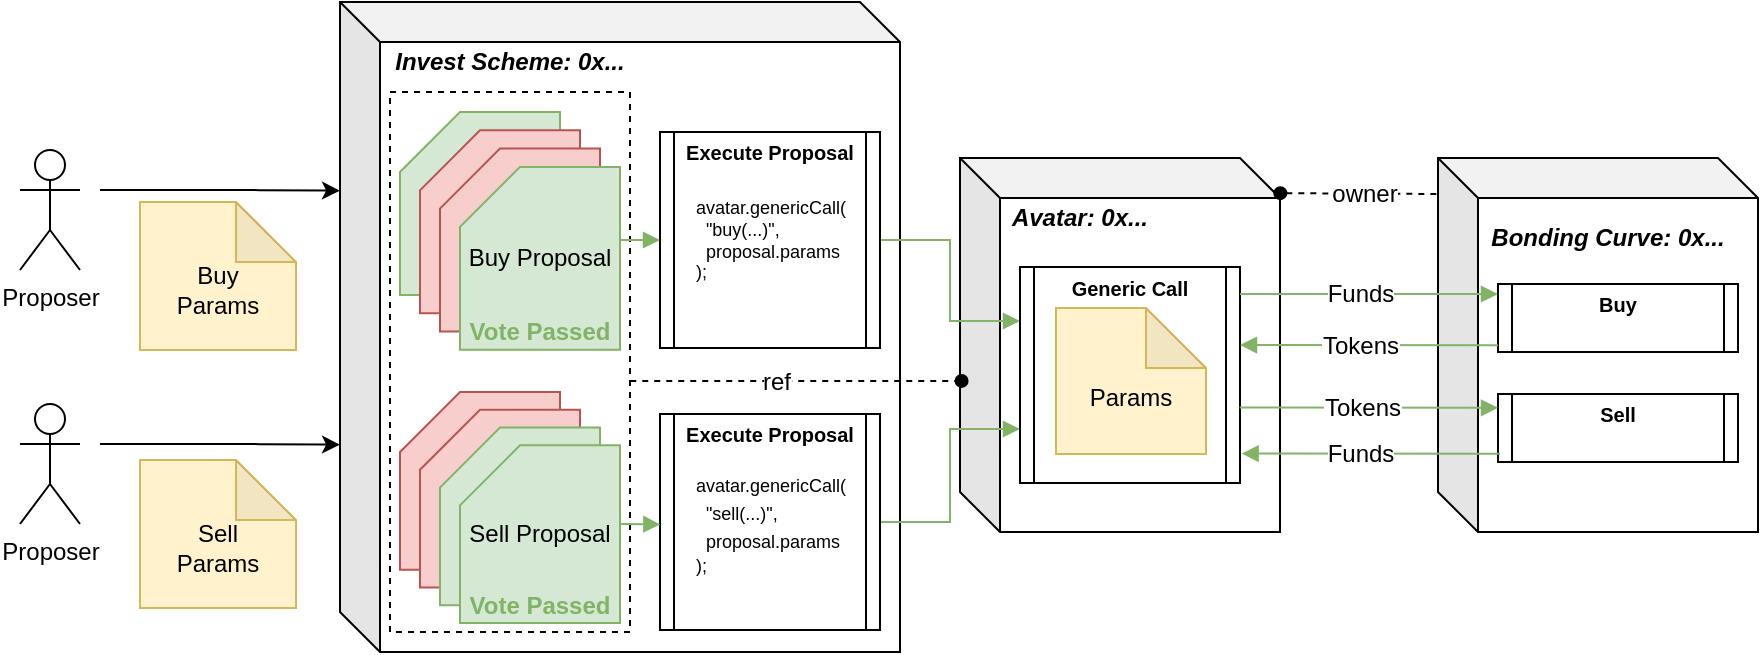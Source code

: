 <mxfile version="10.7.7"><diagram id="4a79rr7ZR20WA4XlekIk" name="Page-1"><mxGraphModel dx="558" dy="291" grid="1" gridSize="10" guides="1" tooltips="1" connect="1" arrows="1" fold="1" page="1" pageScale="1" pageWidth="850" pageHeight="1100" math="0" shadow="0"><root><mxCell id="0"/><mxCell id="1" parent="0"/><mxCell id="TyNcwg9LXT4gGiC0UFNW-3" value="Proposer&lt;br&gt;" style="shape=umlActor;verticalLabelPosition=bottom;labelBackgroundColor=#ffffff;verticalAlign=top;html=1;outlineConnect=0;" parent="1" vertex="1"><mxGeometry x="60" y="159" width="30" height="60" as="geometry"/></mxCell><mxCell id="TyNcwg9LXT4gGiC0UFNW-6" value="&lt;div style=&quot;text-align: left&quot;&gt;&lt;br&gt;&lt;/div&gt;" style="shape=cube;whiteSpace=wrap;html=1;boundedLbl=1;backgroundOutline=1;darkOpacity=0.05;darkOpacity2=0.1;" parent="1" vertex="1"><mxGeometry x="220" y="85" width="280" height="325" as="geometry"/></mxCell><mxCell id="c2HobnmIUeBJlBDmDnDJ-11" value="&lt;div style=&quot;text-align: left&quot;&gt;&lt;br&gt;&lt;/div&gt;" style="shape=cube;whiteSpace=wrap;html=1;boundedLbl=1;backgroundOutline=1;darkOpacity=0.05;darkOpacity2=0.1;" parent="1" vertex="1"><mxGeometry x="530" y="163" width="160" height="187" as="geometry"/></mxCell><mxCell id="TyNcwg9LXT4gGiC0UFNW-7" value="Invest Scheme: 0x..." style="text;html=1;strokeColor=none;fillColor=none;align=center;verticalAlign=middle;whiteSpace=wrap;rounded=0;fontStyle=3" parent="1" vertex="1"><mxGeometry x="240" y="105" width="130" height="20" as="geometry"/></mxCell><mxCell id="TyNcwg9LXT4gGiC0UFNW-11" value="" style="endArrow=classic;html=1;entryX=0;entryY=0.323;entryDx=0;entryDy=0;entryPerimeter=0;" parent="1" edge="1"><mxGeometry width="50" height="50" relative="1" as="geometry"><mxPoint x="100" y="179" as="sourcePoint"/><mxPoint x="220" y="179.333" as="targetPoint"/><Array as="points"><mxPoint x="170" y="179"/></Array></mxGeometry></mxCell><mxCell id="TyNcwg9LXT4gGiC0UFNW-12" value="&lt;br&gt;Buy&lt;br&gt;Params" style="shape=note;whiteSpace=wrap;html=1;backgroundOutline=1;darkOpacity=0.05;labelBackgroundColor=none;labelBorderColor=none;fillColor=#fff2cc;strokeColor=#d6b656;" parent="1" vertex="1"><mxGeometry x="120" y="185" width="78" height="74" as="geometry"/></mxCell><mxCell id="TyNcwg9LXT4gGiC0UFNW-26" value="Proposer&lt;br&gt;" style="shape=umlActor;verticalLabelPosition=bottom;labelBackgroundColor=#ffffff;verticalAlign=top;html=1;outlineConnect=0;" parent="1" vertex="1"><mxGeometry x="60" y="286" width="30" height="60" as="geometry"/></mxCell><mxCell id="TyNcwg9LXT4gGiC0UFNW-27" value="" style="endArrow=classic;html=1;entryX=0;entryY=0.323;entryDx=0;entryDy=0;entryPerimeter=0;" parent="1" edge="1"><mxGeometry width="50" height="50" relative="1" as="geometry"><mxPoint x="100" y="306" as="sourcePoint"/><mxPoint x="220" y="306.333" as="targetPoint"/><Array as="points"><mxPoint x="170" y="306"/></Array></mxGeometry></mxCell><mxCell id="TyNcwg9LXT4gGiC0UFNW-28" value="&lt;br&gt;Sell&lt;br&gt;Params" style="shape=note;whiteSpace=wrap;html=1;backgroundOutline=1;darkOpacity=0.05;fillColor=#fff2cc;strokeColor=#d6b656;" parent="1" vertex="1"><mxGeometry x="120" y="314" width="78" height="74" as="geometry"/></mxCell><mxCell id="c2HobnmIUeBJlBDmDnDJ-15" value="Avatar: 0x..." style="text;html=1;strokeColor=none;fillColor=none;align=center;verticalAlign=middle;whiteSpace=wrap;rounded=0;fontStyle=3" parent="1" vertex="1"><mxGeometry x="550" y="183" width="80" height="20" as="geometry"/></mxCell><mxCell id="R5Fv0V5FmzG-PvQVZB9i-3" style="edgeStyle=orthogonalEdgeStyle;rounded=0;orthogonalLoop=1;jettySize=auto;html=1;exitX=1;exitY=0.5;exitDx=0;exitDy=0;entryX=0;entryY=0.25;entryDx=0;entryDy=0;endArrow=block;endFill=1;fillColor=#d5e8d4;strokeColor=#82b366;" edge="1" parent="1" source="c2HobnmIUeBJlBDmDnDJ-23" target="c2HobnmIUeBJlBDmDnDJ-34"><mxGeometry relative="1" as="geometry"/></mxCell><mxCell id="c2HobnmIUeBJlBDmDnDJ-23" value="&lt;div style=&quot;text-align: left ; font-size: 9px&quot;&gt;&lt;div&gt;&lt;span&gt;avatar.genericCall(&lt;br&gt;&amp;nbsp; &quot;buy(...)&quot;,&lt;/span&gt;&lt;/div&gt;&lt;div&gt;&lt;span&gt;&amp;nbsp; proposal.params&lt;/span&gt;&lt;/div&gt;&lt;font style=&quot;font-size: 9px&quot;&gt;&lt;div&gt;);&lt;/div&gt;&lt;/font&gt;&lt;/div&gt;" style="shape=process;whiteSpace=wrap;html=1;backgroundOutline=1;labelBackgroundColor=none;size=0.06;" parent="1" vertex="1"><mxGeometry x="380" y="150" width="110" height="108" as="geometry"/></mxCell><mxCell id="c2HobnmIUeBJlBDmDnDJ-28" value="&lt;span style=&quot;font-style: normal&quot;&gt;&lt;font style=&quot;font-size: 10px&quot;&gt;Execute Proposal&lt;/font&gt;&lt;/span&gt;" style="text;html=1;strokeColor=none;fillColor=none;align=center;verticalAlign=middle;whiteSpace=wrap;rounded=0;fontStyle=3" parent="1" vertex="1"><mxGeometry x="380" y="150" width="110" height="20" as="geometry"/></mxCell><mxCell id="R5Fv0V5FmzG-PvQVZB9i-4" style="edgeStyle=orthogonalEdgeStyle;rounded=0;orthogonalLoop=1;jettySize=auto;html=1;exitX=1;exitY=0.5;exitDx=0;exitDy=0;entryX=0;entryY=0.75;entryDx=0;entryDy=0;endArrow=block;endFill=1;fillColor=#d5e8d4;strokeColor=#82b366;" edge="1" parent="1" source="c2HobnmIUeBJlBDmDnDJ-31" target="c2HobnmIUeBJlBDmDnDJ-34"><mxGeometry relative="1" as="geometry"/></mxCell><mxCell id="c2HobnmIUeBJlBDmDnDJ-31" value="&lt;div style=&quot;text-align: left&quot;&gt;&lt;span style=&quot;font-size: 9px&quot;&gt;avatar.genericCall(&lt;/span&gt;&lt;/div&gt;&lt;div style=&quot;text-align: left&quot;&gt;&lt;span style=&quot;font-size: 9px&quot;&gt;&amp;nbsp; &quot;sell(...)&quot;,&lt;br&gt;&amp;nbsp; proposal.params&lt;/span&gt;&lt;/div&gt;&lt;font style=&quot;font-size: 9px&quot;&gt;&lt;div style=&quot;text-align: left&quot;&gt;&lt;span&gt;);&lt;/span&gt;&lt;/div&gt;&lt;/font&gt;" style="shape=process;whiteSpace=wrap;html=1;backgroundOutline=1;labelBackgroundColor=none;size=0.06;" parent="1" vertex="1"><mxGeometry x="380" y="291" width="110" height="108" as="geometry"/></mxCell><mxCell id="c2HobnmIUeBJlBDmDnDJ-32" value="&lt;span style=&quot;font-style: normal&quot;&gt;&lt;font style=&quot;font-size: 10px&quot;&gt;Execute Proposal&lt;/font&gt;&lt;/span&gt;" style="text;html=1;strokeColor=none;fillColor=none;align=center;verticalAlign=middle;whiteSpace=wrap;rounded=0;fontStyle=3" parent="1" vertex="1"><mxGeometry x="380" y="291" width="110" height="20" as="geometry"/></mxCell><mxCell id="c2HobnmIUeBJlBDmDnDJ-34" value="" style="shape=process;whiteSpace=wrap;html=1;backgroundOutline=1;labelBackgroundColor=none;size=0.06;" parent="1" vertex="1"><mxGeometry x="560" y="217.5" width="110" height="108" as="geometry"/></mxCell><mxCell id="c2HobnmIUeBJlBDmDnDJ-35" value="&lt;span style=&quot;font-style: normal&quot;&gt;&lt;font style=&quot;font-size: 10px&quot;&gt;Generic Call&lt;/font&gt;&lt;/span&gt;" style="text;html=1;strokeColor=none;fillColor=none;align=center;verticalAlign=middle;whiteSpace=wrap;rounded=0;fontStyle=3" parent="1" vertex="1"><mxGeometry x="560" y="217.5" width="110" height="20" as="geometry"/></mxCell><mxCell id="c2HobnmIUeBJlBDmDnDJ-36" value="&lt;div style=&quot;text-align: left&quot;&gt;&lt;br&gt;&lt;/div&gt;" style="shape=cube;whiteSpace=wrap;html=1;boundedLbl=1;backgroundOutline=1;darkOpacity=0.05;darkOpacity2=0.1;" parent="1" vertex="1"><mxGeometry x="769" y="163" width="160" height="187" as="geometry"/></mxCell><mxCell id="c2HobnmIUeBJlBDmDnDJ-37" value="Bonding Curve: 0x..." style="text;html=1;strokeColor=none;fillColor=none;align=center;verticalAlign=middle;whiteSpace=wrap;rounded=0;fontStyle=3" parent="1" vertex="1"><mxGeometry x="789" y="193" width="130" height="20" as="geometry"/></mxCell><mxCell id="c2HobnmIUeBJlBDmDnDJ-38" value="" style="orthogonalLoop=1;jettySize=auto;html=1;endArrow=none;endFill=0;startArrow=oval;startFill=1;fillColor=#d5e8d4;strokeColor=#000000;rounded=0;dashed=1;exitX=1.001;exitY=0.094;exitDx=0;exitDy=0;exitPerimeter=0;" parent="1" source="c2HobnmIUeBJlBDmDnDJ-11" edge="1"><mxGeometry relative="1" as="geometry"><mxPoint x="750" y="193" as="sourcePoint"/><mxPoint x="770" y="181" as="targetPoint"/></mxGeometry></mxCell><mxCell id="c2HobnmIUeBJlBDmDnDJ-39" value="owner" style="text;html=1;resizable=0;points=[];align=center;verticalAlign=middle;labelBackgroundColor=#ffffff;" parent="c2HobnmIUeBJlBDmDnDJ-38" vertex="1" connectable="0"><mxGeometry x="0.04" relative="1" as="geometry"><mxPoint as="offset"/></mxGeometry></mxCell><mxCell id="c2HobnmIUeBJlBDmDnDJ-44" value="&lt;br&gt;Params" style="shape=note;whiteSpace=wrap;html=1;backgroundOutline=1;darkOpacity=0.05;fillColor=#fff2cc;strokeColor=#d6b656;" parent="1" vertex="1"><mxGeometry x="578" y="238" width="75" height="73" as="geometry"/></mxCell><mxCell id="c2HobnmIUeBJlBDmDnDJ-46" value="&lt;div style=&quot;text-align: left ; font-size: 9px&quot;&gt;&lt;br&gt;&lt;/div&gt;" style="shape=process;whiteSpace=wrap;html=1;backgroundOutline=1;labelBackgroundColor=none;size=0.06;" parent="1" vertex="1"><mxGeometry x="799" y="226" width="120" height="34" as="geometry"/></mxCell><mxCell id="c2HobnmIUeBJlBDmDnDJ-47" value="&lt;span style=&quot;font-size: 10px ; font-style: normal&quot;&gt;Buy&lt;/span&gt;" style="text;html=1;strokeColor=none;fillColor=none;align=center;verticalAlign=middle;whiteSpace=wrap;rounded=0;fontStyle=3" parent="1" vertex="1"><mxGeometry x="799" y="226" width="120" height="20" as="geometry"/></mxCell><mxCell id="c2HobnmIUeBJlBDmDnDJ-63" value="" style="group" parent="1" vertex="1" connectable="0"><mxGeometry x="245" y="130" width="120" height="270" as="geometry"/></mxCell><mxCell id="c2HobnmIUeBJlBDmDnDJ-59" value="" style="rounded=0;whiteSpace=wrap;html=1;labelBackgroundColor=none;dashed=1;" parent="c2HobnmIUeBJlBDmDnDJ-63" vertex="1"><mxGeometry width="120" height="270" as="geometry"/></mxCell><mxCell id="TyNcwg9LXT4gGiC0UFNW-18" value="" style="group;" parent="c2HobnmIUeBJlBDmDnDJ-63" vertex="1" connectable="0"><mxGeometry x="5" y="10" width="115" height="161" as="geometry"/></mxCell><mxCell id="TyNcwg9LXT4gGiC0UFNW-14" value="Proposal" style="shape=card;whiteSpace=wrap;html=1;fillColor=#d5e8d4;strokeColor=#82b366;" parent="TyNcwg9LXT4gGiC0UFNW-18" vertex="1"><mxGeometry width="80" height="91.477" as="geometry"/></mxCell><mxCell id="TyNcwg9LXT4gGiC0UFNW-15" value="Proposal" style="shape=card;whiteSpace=wrap;html=1;fillColor=#f8cecc;strokeColor=#b85450;" parent="TyNcwg9LXT4gGiC0UFNW-18" vertex="1"><mxGeometry x="10" y="9.148" width="80" height="91.477" as="geometry"/></mxCell><mxCell id="TyNcwg9LXT4gGiC0UFNW-16" value="Proposal" style="shape=card;whiteSpace=wrap;html=1;fillColor=#f8cecc;strokeColor=#b85450;" parent="TyNcwg9LXT4gGiC0UFNW-18" vertex="1"><mxGeometry x="20" y="18.295" width="80" height="91.477" as="geometry"/></mxCell><mxCell id="TyNcwg9LXT4gGiC0UFNW-17" value="Buy Proposal" style="shape=card;whiteSpace=wrap;html=1;fillColor=#d5e8d4;strokeColor=#82b366;" parent="TyNcwg9LXT4gGiC0UFNW-18" vertex="1"><mxGeometry x="30" y="27.443" width="80" height="91.477" as="geometry"/></mxCell><mxCell id="c2HobnmIUeBJlBDmDnDJ-9" value="&lt;b&gt;&lt;font color=&quot;#82b366&quot;&gt;Vote Passed&lt;/font&gt;&lt;/b&gt;" style="text;html=1;strokeColor=none;fillColor=none;align=center;verticalAlign=middle;whiteSpace=wrap;rounded=0;labelBackgroundColor=none;" parent="TyNcwg9LXT4gGiC0UFNW-18" vertex="1"><mxGeometry x="30" y="100.625" width="80" height="18.295" as="geometry"/></mxCell><mxCell id="TyNcwg9LXT4gGiC0UFNW-19" value="" style="group" parent="c2HobnmIUeBJlBDmDnDJ-63" vertex="1" connectable="0"><mxGeometry x="5" y="150" width="115" height="120" as="geometry"/></mxCell><mxCell id="TyNcwg9LXT4gGiC0UFNW-20" value="Proposal" style="shape=card;whiteSpace=wrap;html=1;fillColor=#f8cecc;strokeColor=#b85450;" parent="TyNcwg9LXT4gGiC0UFNW-19" vertex="1"><mxGeometry width="80" height="88.889" as="geometry"/></mxCell><mxCell id="TyNcwg9LXT4gGiC0UFNW-21" value="Proposal" style="shape=card;whiteSpace=wrap;html=1;fillColor=#f8cecc;strokeColor=#b85450;" parent="TyNcwg9LXT4gGiC0UFNW-19" vertex="1"><mxGeometry x="10" y="8.889" width="80" height="88.889" as="geometry"/></mxCell><mxCell id="TyNcwg9LXT4gGiC0UFNW-22" value="Proposal" style="shape=card;whiteSpace=wrap;html=1;fillColor=#d5e8d4;strokeColor=#82b366;" parent="TyNcwg9LXT4gGiC0UFNW-19" vertex="1"><mxGeometry x="20" y="17.778" width="80" height="88.889" as="geometry"/></mxCell><mxCell id="TyNcwg9LXT4gGiC0UFNW-23" value="Sell Proposal" style="shape=card;whiteSpace=wrap;html=1;fillColor=#d5e8d4;strokeColor=#82b366;" parent="TyNcwg9LXT4gGiC0UFNW-19" vertex="1"><mxGeometry x="30" y="26.667" width="80" height="88.889" as="geometry"/></mxCell><mxCell id="c2HobnmIUeBJlBDmDnDJ-10" value="&lt;b&gt;&lt;font color=&quot;#82b366&quot;&gt;Vote Passed&lt;/font&gt;&lt;/b&gt;" style="text;html=1;strokeColor=none;fillColor=none;align=center;verticalAlign=middle;whiteSpace=wrap;rounded=0;labelBackgroundColor=none;" parent="TyNcwg9LXT4gGiC0UFNW-19" vertex="1"><mxGeometry x="30" y="97.778" width="80" height="17.778" as="geometry"/></mxCell><mxCell id="c2HobnmIUeBJlBDmDnDJ-30" style="edgeStyle=none;rounded=0;orthogonalLoop=1;jettySize=auto;html=1;entryX=0;entryY=0.5;entryDx=0;entryDy=0;startArrow=none;startFill=0;endArrow=block;endFill=1;strokeColor=#82b366;fillColor=#d5e8d4;" parent="1" target="c2HobnmIUeBJlBDmDnDJ-23" edge="1"><mxGeometry relative="1" as="geometry"><mxPoint x="360" y="204" as="sourcePoint"/></mxGeometry></mxCell><mxCell id="c2HobnmIUeBJlBDmDnDJ-33" style="edgeStyle=none;rounded=0;orthogonalLoop=1;jettySize=auto;html=1;entryX=0;entryY=0.5;entryDx=0;entryDy=0;startArrow=none;startFill=0;endArrow=block;endFill=1;strokeColor=#82b366;fillColor=#d5e8d4;" parent="1" edge="1"><mxGeometry relative="1" as="geometry"><mxPoint x="360" y="346" as="sourcePoint"/><mxPoint x="380.172" y="346.207" as="targetPoint"/></mxGeometry></mxCell><mxCell id="R5Fv0V5FmzG-PvQVZB9i-1" style="edgeStyle=orthogonalEdgeStyle;rounded=0;orthogonalLoop=1;jettySize=auto;html=1;exitX=1.001;exitY=0.535;exitDx=0;exitDy=0;entryX=0.005;entryY=0.596;entryDx=0;entryDy=0;entryPerimeter=0;dashed=1;endArrow=oval;endFill=1;exitPerimeter=0;" edge="1" parent="1" source="c2HobnmIUeBJlBDmDnDJ-59" target="c2HobnmIUeBJlBDmDnDJ-11"><mxGeometry relative="1" as="geometry"/></mxCell><mxCell id="R5Fv0V5FmzG-PvQVZB9i-2" value="ref" style="text;html=1;resizable=0;points=[];align=center;verticalAlign=middle;labelBackgroundColor=#ffffff;" vertex="1" connectable="0" parent="R5Fv0V5FmzG-PvQVZB9i-1"><mxGeometry x="-0.124" relative="1" as="geometry"><mxPoint as="offset"/></mxGeometry></mxCell><mxCell id="R5Fv0V5FmzG-PvQVZB9i-5" value="&lt;div style=&quot;text-align: left ; font-size: 9px&quot;&gt;&lt;br&gt;&lt;/div&gt;" style="shape=process;whiteSpace=wrap;html=1;backgroundOutline=1;labelBackgroundColor=none;size=0.06;" vertex="1" parent="1"><mxGeometry x="799" y="281" width="120" height="34" as="geometry"/></mxCell><mxCell id="R5Fv0V5FmzG-PvQVZB9i-6" value="&lt;span style=&quot;font-size: 10px ; font-style: normal&quot;&gt;Sell&lt;/span&gt;" style="text;html=1;strokeColor=none;fillColor=none;align=center;verticalAlign=middle;whiteSpace=wrap;rounded=0;fontStyle=3" vertex="1" parent="1"><mxGeometry x="799" y="281" width="120" height="20" as="geometry"/></mxCell><mxCell id="c2HobnmIUeBJlBDmDnDJ-45" style="edgeStyle=none;rounded=0;orthogonalLoop=1;jettySize=auto;html=1;startArrow=none;startFill=0;endArrow=block;endFill=1;strokeColor=#82b366;fillColor=#d5e8d4;entryX=0;entryY=0.25;entryDx=0;entryDy=0;" parent="1" edge="1" target="c2HobnmIUeBJlBDmDnDJ-47"><mxGeometry relative="1" as="geometry"><mxPoint x="750" y="244" as="targetPoint"/><mxPoint x="670" y="231" as="sourcePoint"/></mxGeometry></mxCell><mxCell id="R5Fv0V5FmzG-PvQVZB9i-11" value="Funds" style="text;html=1;resizable=0;points=[];align=center;verticalAlign=middle;labelBackgroundColor=#ffffff;" vertex="1" connectable="0" parent="c2HobnmIUeBJlBDmDnDJ-45"><mxGeometry x="-0.08" relative="1" as="geometry"><mxPoint as="offset"/></mxGeometry></mxCell><mxCell id="R5Fv0V5FmzG-PvQVZB9i-7" style="edgeStyle=none;rounded=0;orthogonalLoop=1;jettySize=auto;html=1;exitX=1;exitY=0.25;exitDx=0;exitDy=0;startArrow=none;startFill=0;endArrow=block;endFill=1;strokeColor=#82b366;fillColor=#d5e8d4;" edge="1" parent="1"><mxGeometry relative="1" as="geometry"><mxPoint x="799" y="287.932" as="targetPoint"/><mxPoint x="669.81" y="287.786" as="sourcePoint"/></mxGeometry></mxCell><mxCell id="R5Fv0V5FmzG-PvQVZB9i-10" value="Tokens" style="text;html=1;resizable=0;points=[];align=center;verticalAlign=middle;labelBackgroundColor=#ffffff;" vertex="1" connectable="0" parent="R5Fv0V5FmzG-PvQVZB9i-7"><mxGeometry x="0.061" relative="1" as="geometry"><mxPoint x="-8" as="offset"/></mxGeometry></mxCell><mxCell id="R5Fv0V5FmzG-PvQVZB9i-8" style="edgeStyle=none;rounded=0;orthogonalLoop=1;jettySize=auto;html=1;startArrow=none;startFill=0;endArrow=block;endFill=1;strokeColor=#82b366;fillColor=#d5e8d4;entryX=0;entryY=0.25;entryDx=0;entryDy=0;" edge="1" parent="1"><mxGeometry relative="1" as="geometry"><mxPoint x="670" y="256.5" as="targetPoint"/><mxPoint x="799.032" y="256.565" as="sourcePoint"/></mxGeometry></mxCell><mxCell id="R5Fv0V5FmzG-PvQVZB9i-9" value="Tokens" style="text;html=1;resizable=0;points=[];align=center;verticalAlign=middle;labelBackgroundColor=#ffffff;" vertex="1" connectable="0" parent="R5Fv0V5FmzG-PvQVZB9i-8"><mxGeometry x="-0.05" relative="1" as="geometry"><mxPoint x="-7.5" as="offset"/></mxGeometry></mxCell><mxCell id="R5Fv0V5FmzG-PvQVZB9i-12" style="edgeStyle=none;rounded=0;orthogonalLoop=1;jettySize=auto;html=1;exitX=1;exitY=0.25;exitDx=0;exitDy=0;startArrow=none;startFill=0;endArrow=block;endFill=1;strokeColor=#82b366;fillColor=#d5e8d4;" edge="1" parent="1"><mxGeometry relative="1" as="geometry"><mxPoint x="670.81" y="310.786" as="targetPoint"/><mxPoint x="800" y="310.932" as="sourcePoint"/></mxGeometry></mxCell><mxCell id="R5Fv0V5FmzG-PvQVZB9i-13" value="Funds" style="text;html=1;resizable=0;points=[];align=center;verticalAlign=middle;labelBackgroundColor=#ffffff;" vertex="1" connectable="0" parent="R5Fv0V5FmzG-PvQVZB9i-12"><mxGeometry x="0.061" relative="1" as="geometry"><mxPoint x="-1.5" as="offset"/></mxGeometry></mxCell></root></mxGraphModel></diagram></mxfile>